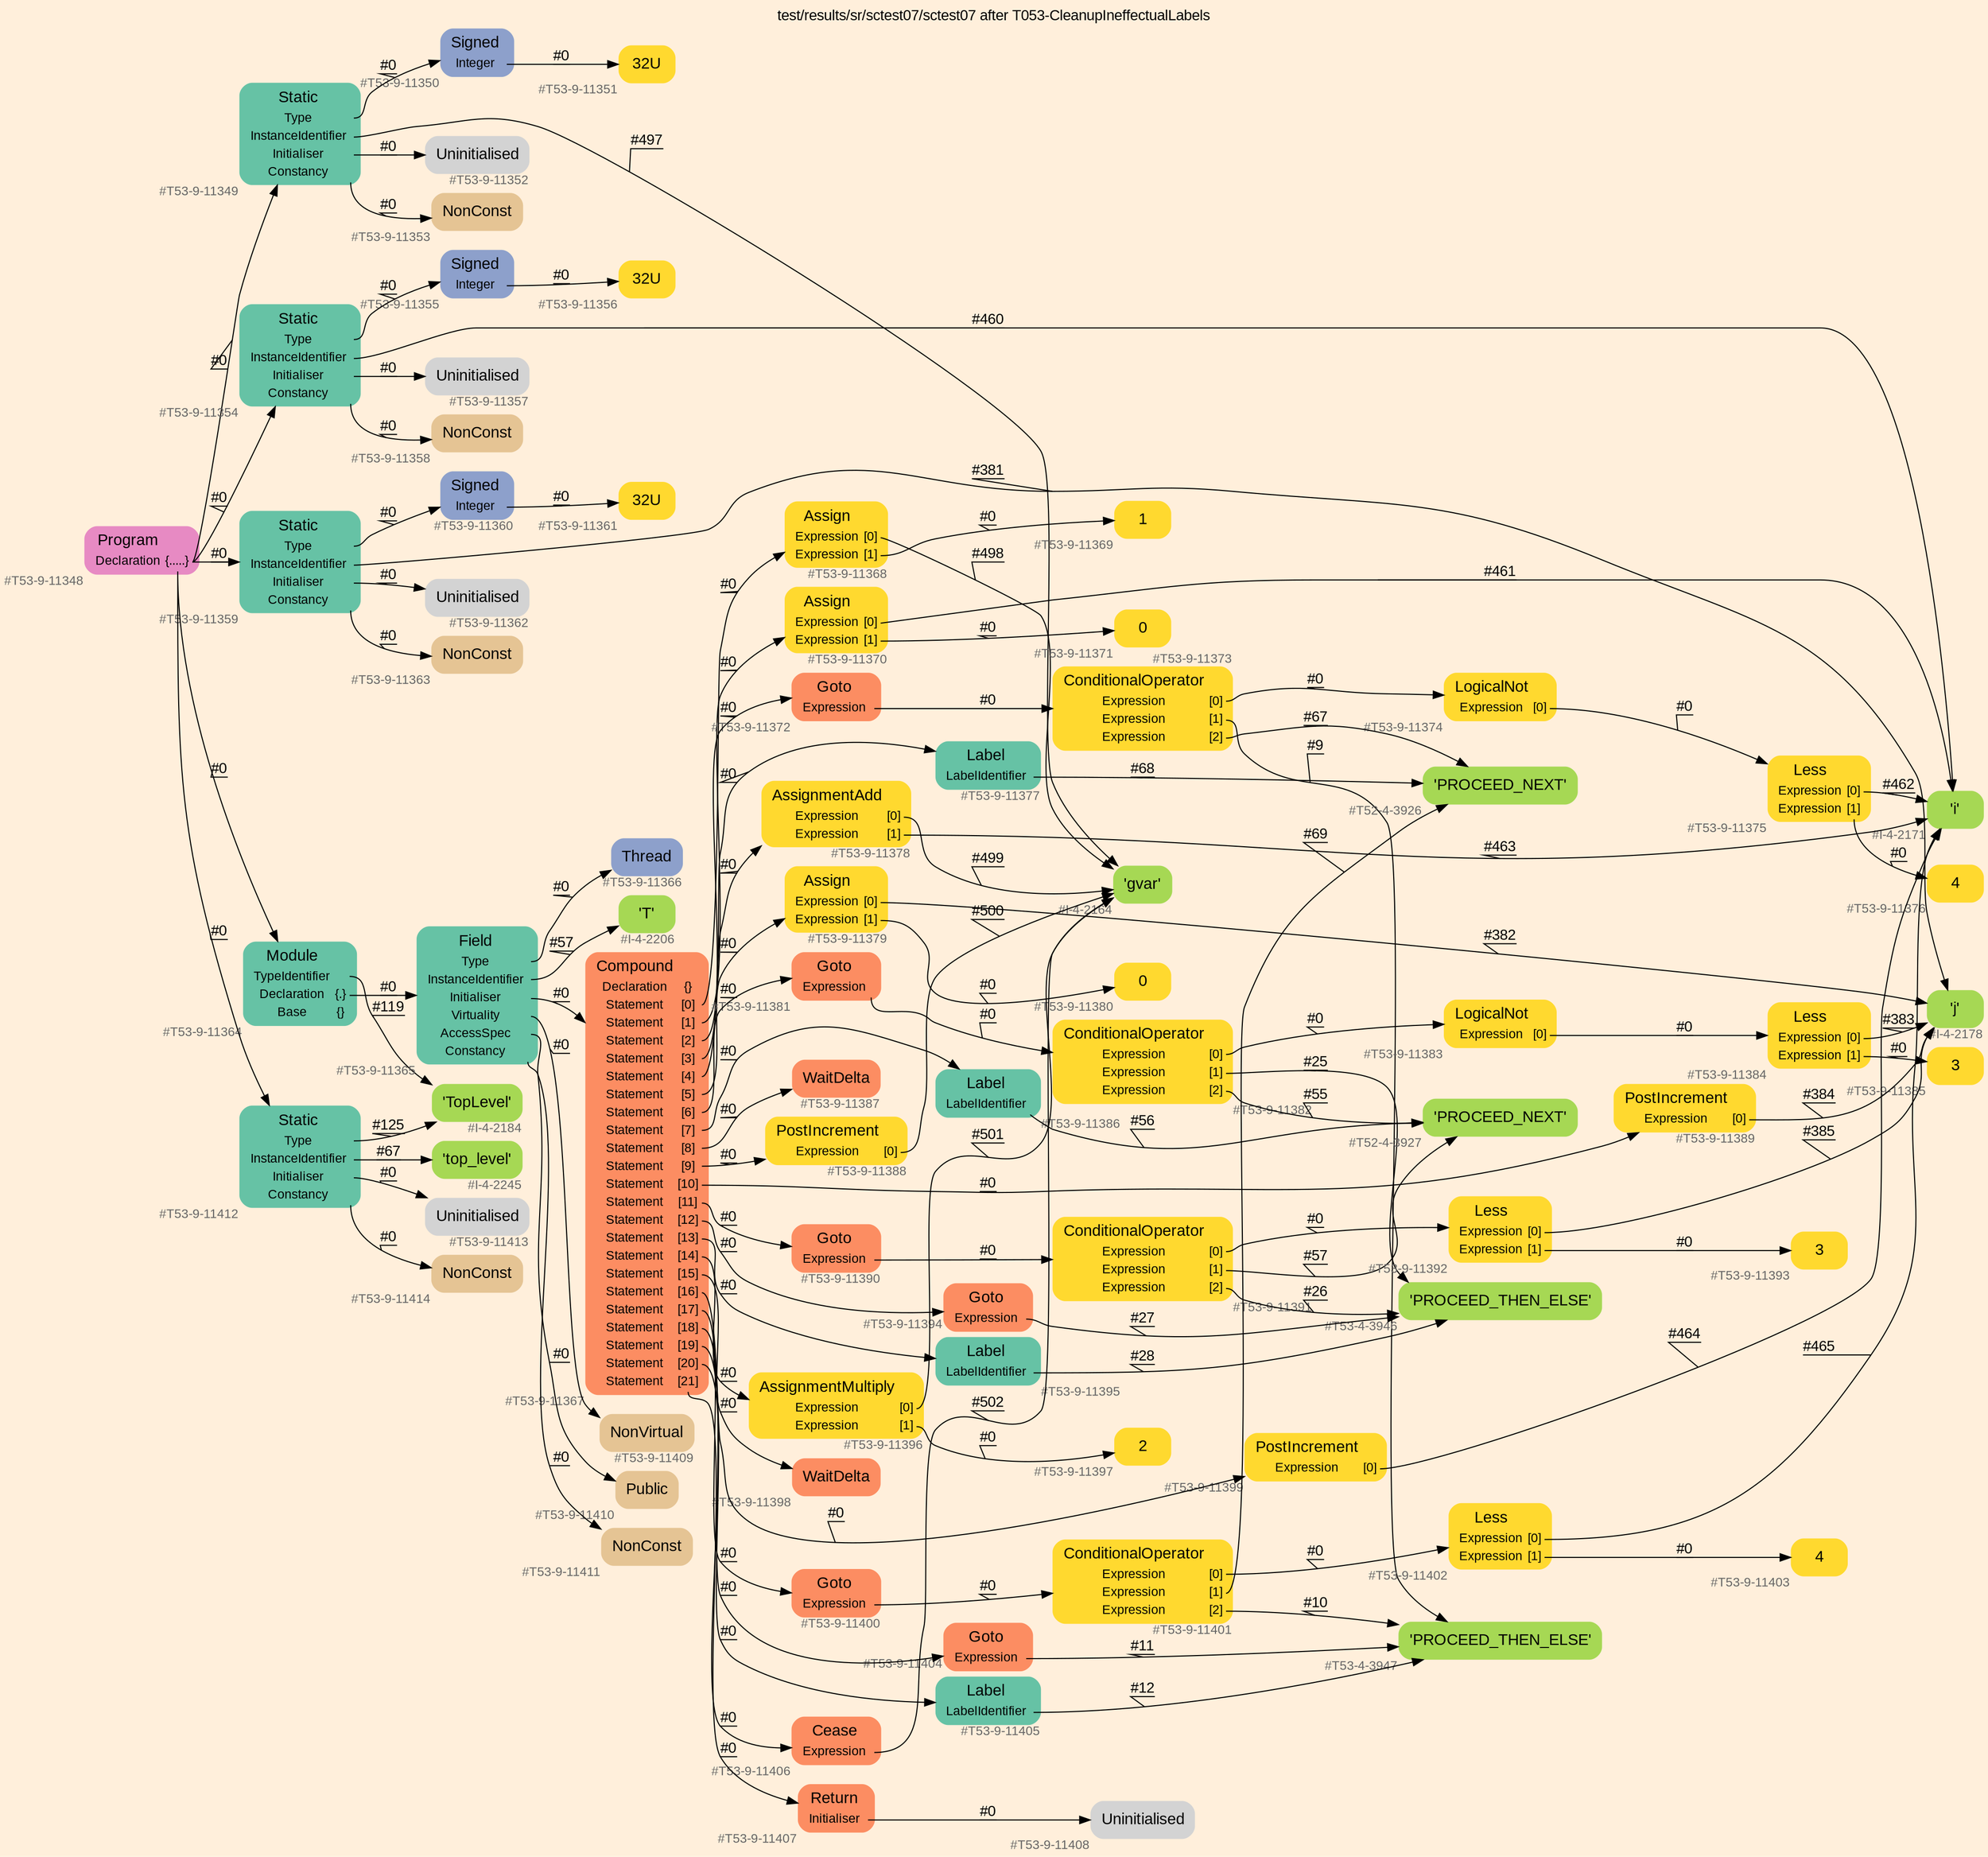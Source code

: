 digraph "test/results/sr/sctest07/sctest07 after T053-CleanupIneffectualLabels" {
label = "test/results/sr/sctest07/sctest07 after T053-CleanupIneffectualLabels"
labelloc = t
graph [
    rankdir = "LR"
    ranksep = 0.3
    bgcolor = antiquewhite1
    color = black
    fontcolor = black
    fontname = "Arial"
];
node [
    fontname = "Arial"
];
edge [
    fontname = "Arial"
];

// -------------------- node figure --------------------
// -------- block #T53-9-11348 ----------
"#T53-9-11348" [
    fillcolor = "/set28/4"
    xlabel = "#T53-9-11348"
    fontsize = "12"
    fontcolor = grey40
    shape = "plaintext"
    label = <<TABLE BORDER="0" CELLBORDER="0" CELLSPACING="0">
     <TR><TD><FONT COLOR="black" POINT-SIZE="15">Program</FONT></TD></TR>
     <TR><TD><FONT COLOR="black" POINT-SIZE="12">Declaration</FONT></TD><TD PORT="port0"><FONT COLOR="black" POINT-SIZE="12">{.....}</FONT></TD></TR>
    </TABLE>>
    style = "rounded,filled"
];

// -------- block #T53-9-11349 ----------
"#T53-9-11349" [
    fillcolor = "/set28/1"
    xlabel = "#T53-9-11349"
    fontsize = "12"
    fontcolor = grey40
    shape = "plaintext"
    label = <<TABLE BORDER="0" CELLBORDER="0" CELLSPACING="0">
     <TR><TD><FONT COLOR="black" POINT-SIZE="15">Static</FONT></TD></TR>
     <TR><TD><FONT COLOR="black" POINT-SIZE="12">Type</FONT></TD><TD PORT="port0"></TD></TR>
     <TR><TD><FONT COLOR="black" POINT-SIZE="12">InstanceIdentifier</FONT></TD><TD PORT="port1"></TD></TR>
     <TR><TD><FONT COLOR="black" POINT-SIZE="12">Initialiser</FONT></TD><TD PORT="port2"></TD></TR>
     <TR><TD><FONT COLOR="black" POINT-SIZE="12">Constancy</FONT></TD><TD PORT="port3"></TD></TR>
    </TABLE>>
    style = "rounded,filled"
];

// -------- block #T53-9-11350 ----------
"#T53-9-11350" [
    fillcolor = "/set28/3"
    xlabel = "#T53-9-11350"
    fontsize = "12"
    fontcolor = grey40
    shape = "plaintext"
    label = <<TABLE BORDER="0" CELLBORDER="0" CELLSPACING="0">
     <TR><TD><FONT COLOR="black" POINT-SIZE="15">Signed</FONT></TD></TR>
     <TR><TD><FONT COLOR="black" POINT-SIZE="12">Integer</FONT></TD><TD PORT="port0"></TD></TR>
    </TABLE>>
    style = "rounded,filled"
];

// -------- block #T53-9-11351 ----------
"#T53-9-11351" [
    fillcolor = "/set28/6"
    xlabel = "#T53-9-11351"
    fontsize = "12"
    fontcolor = grey40
    shape = "plaintext"
    label = <<TABLE BORDER="0" CELLBORDER="0" CELLSPACING="0">
     <TR><TD><FONT COLOR="black" POINT-SIZE="15">32U</FONT></TD></TR>
    </TABLE>>
    style = "rounded,filled"
];

// -------- block #I-4-2164 ----------
"#I-4-2164" [
    fillcolor = "/set28/5"
    xlabel = "#I-4-2164"
    fontsize = "12"
    fontcolor = grey40
    shape = "plaintext"
    label = <<TABLE BORDER="0" CELLBORDER="0" CELLSPACING="0">
     <TR><TD><FONT COLOR="black" POINT-SIZE="15">'gvar'</FONT></TD></TR>
    </TABLE>>
    style = "rounded,filled"
];

// -------- block #T53-9-11352 ----------
"#T53-9-11352" [
    xlabel = "#T53-9-11352"
    fontsize = "12"
    fontcolor = grey40
    shape = "plaintext"
    label = <<TABLE BORDER="0" CELLBORDER="0" CELLSPACING="0">
     <TR><TD><FONT COLOR="black" POINT-SIZE="15">Uninitialised</FONT></TD></TR>
    </TABLE>>
    style = "rounded,filled"
];

// -------- block #T53-9-11353 ----------
"#T53-9-11353" [
    fillcolor = "/set28/7"
    xlabel = "#T53-9-11353"
    fontsize = "12"
    fontcolor = grey40
    shape = "plaintext"
    label = <<TABLE BORDER="0" CELLBORDER="0" CELLSPACING="0">
     <TR><TD><FONT COLOR="black" POINT-SIZE="15">NonConst</FONT></TD></TR>
    </TABLE>>
    style = "rounded,filled"
];

// -------- block #T53-9-11354 ----------
"#T53-9-11354" [
    fillcolor = "/set28/1"
    xlabel = "#T53-9-11354"
    fontsize = "12"
    fontcolor = grey40
    shape = "plaintext"
    label = <<TABLE BORDER="0" CELLBORDER="0" CELLSPACING="0">
     <TR><TD><FONT COLOR="black" POINT-SIZE="15">Static</FONT></TD></TR>
     <TR><TD><FONT COLOR="black" POINT-SIZE="12">Type</FONT></TD><TD PORT="port0"></TD></TR>
     <TR><TD><FONT COLOR="black" POINT-SIZE="12">InstanceIdentifier</FONT></TD><TD PORT="port1"></TD></TR>
     <TR><TD><FONT COLOR="black" POINT-SIZE="12">Initialiser</FONT></TD><TD PORT="port2"></TD></TR>
     <TR><TD><FONT COLOR="black" POINT-SIZE="12">Constancy</FONT></TD><TD PORT="port3"></TD></TR>
    </TABLE>>
    style = "rounded,filled"
];

// -------- block #T53-9-11355 ----------
"#T53-9-11355" [
    fillcolor = "/set28/3"
    xlabel = "#T53-9-11355"
    fontsize = "12"
    fontcolor = grey40
    shape = "plaintext"
    label = <<TABLE BORDER="0" CELLBORDER="0" CELLSPACING="0">
     <TR><TD><FONT COLOR="black" POINT-SIZE="15">Signed</FONT></TD></TR>
     <TR><TD><FONT COLOR="black" POINT-SIZE="12">Integer</FONT></TD><TD PORT="port0"></TD></TR>
    </TABLE>>
    style = "rounded,filled"
];

// -------- block #T53-9-11356 ----------
"#T53-9-11356" [
    fillcolor = "/set28/6"
    xlabel = "#T53-9-11356"
    fontsize = "12"
    fontcolor = grey40
    shape = "plaintext"
    label = <<TABLE BORDER="0" CELLBORDER="0" CELLSPACING="0">
     <TR><TD><FONT COLOR="black" POINT-SIZE="15">32U</FONT></TD></TR>
    </TABLE>>
    style = "rounded,filled"
];

// -------- block #I-4-2171 ----------
"#I-4-2171" [
    fillcolor = "/set28/5"
    xlabel = "#I-4-2171"
    fontsize = "12"
    fontcolor = grey40
    shape = "plaintext"
    label = <<TABLE BORDER="0" CELLBORDER="0" CELLSPACING="0">
     <TR><TD><FONT COLOR="black" POINT-SIZE="15">'i'</FONT></TD></TR>
    </TABLE>>
    style = "rounded,filled"
];

// -------- block #T53-9-11357 ----------
"#T53-9-11357" [
    xlabel = "#T53-9-11357"
    fontsize = "12"
    fontcolor = grey40
    shape = "plaintext"
    label = <<TABLE BORDER="0" CELLBORDER="0" CELLSPACING="0">
     <TR><TD><FONT COLOR="black" POINT-SIZE="15">Uninitialised</FONT></TD></TR>
    </TABLE>>
    style = "rounded,filled"
];

// -------- block #T53-9-11358 ----------
"#T53-9-11358" [
    fillcolor = "/set28/7"
    xlabel = "#T53-9-11358"
    fontsize = "12"
    fontcolor = grey40
    shape = "plaintext"
    label = <<TABLE BORDER="0" CELLBORDER="0" CELLSPACING="0">
     <TR><TD><FONT COLOR="black" POINT-SIZE="15">NonConst</FONT></TD></TR>
    </TABLE>>
    style = "rounded,filled"
];

// -------- block #T53-9-11359 ----------
"#T53-9-11359" [
    fillcolor = "/set28/1"
    xlabel = "#T53-9-11359"
    fontsize = "12"
    fontcolor = grey40
    shape = "plaintext"
    label = <<TABLE BORDER="0" CELLBORDER="0" CELLSPACING="0">
     <TR><TD><FONT COLOR="black" POINT-SIZE="15">Static</FONT></TD></TR>
     <TR><TD><FONT COLOR="black" POINT-SIZE="12">Type</FONT></TD><TD PORT="port0"></TD></TR>
     <TR><TD><FONT COLOR="black" POINT-SIZE="12">InstanceIdentifier</FONT></TD><TD PORT="port1"></TD></TR>
     <TR><TD><FONT COLOR="black" POINT-SIZE="12">Initialiser</FONT></TD><TD PORT="port2"></TD></TR>
     <TR><TD><FONT COLOR="black" POINT-SIZE="12">Constancy</FONT></TD><TD PORT="port3"></TD></TR>
    </TABLE>>
    style = "rounded,filled"
];

// -------- block #T53-9-11360 ----------
"#T53-9-11360" [
    fillcolor = "/set28/3"
    xlabel = "#T53-9-11360"
    fontsize = "12"
    fontcolor = grey40
    shape = "plaintext"
    label = <<TABLE BORDER="0" CELLBORDER="0" CELLSPACING="0">
     <TR><TD><FONT COLOR="black" POINT-SIZE="15">Signed</FONT></TD></TR>
     <TR><TD><FONT COLOR="black" POINT-SIZE="12">Integer</FONT></TD><TD PORT="port0"></TD></TR>
    </TABLE>>
    style = "rounded,filled"
];

// -------- block #T53-9-11361 ----------
"#T53-9-11361" [
    fillcolor = "/set28/6"
    xlabel = "#T53-9-11361"
    fontsize = "12"
    fontcolor = grey40
    shape = "plaintext"
    label = <<TABLE BORDER="0" CELLBORDER="0" CELLSPACING="0">
     <TR><TD><FONT COLOR="black" POINT-SIZE="15">32U</FONT></TD></TR>
    </TABLE>>
    style = "rounded,filled"
];

// -------- block #I-4-2178 ----------
"#I-4-2178" [
    fillcolor = "/set28/5"
    xlabel = "#I-4-2178"
    fontsize = "12"
    fontcolor = grey40
    shape = "plaintext"
    label = <<TABLE BORDER="0" CELLBORDER="0" CELLSPACING="0">
     <TR><TD><FONT COLOR="black" POINT-SIZE="15">'j'</FONT></TD></TR>
    </TABLE>>
    style = "rounded,filled"
];

// -------- block #T53-9-11362 ----------
"#T53-9-11362" [
    xlabel = "#T53-9-11362"
    fontsize = "12"
    fontcolor = grey40
    shape = "plaintext"
    label = <<TABLE BORDER="0" CELLBORDER="0" CELLSPACING="0">
     <TR><TD><FONT COLOR="black" POINT-SIZE="15">Uninitialised</FONT></TD></TR>
    </TABLE>>
    style = "rounded,filled"
];

// -------- block #T53-9-11363 ----------
"#T53-9-11363" [
    fillcolor = "/set28/7"
    xlabel = "#T53-9-11363"
    fontsize = "12"
    fontcolor = grey40
    shape = "plaintext"
    label = <<TABLE BORDER="0" CELLBORDER="0" CELLSPACING="0">
     <TR><TD><FONT COLOR="black" POINT-SIZE="15">NonConst</FONT></TD></TR>
    </TABLE>>
    style = "rounded,filled"
];

// -------- block #T53-9-11364 ----------
"#T53-9-11364" [
    fillcolor = "/set28/1"
    xlabel = "#T53-9-11364"
    fontsize = "12"
    fontcolor = grey40
    shape = "plaintext"
    label = <<TABLE BORDER="0" CELLBORDER="0" CELLSPACING="0">
     <TR><TD><FONT COLOR="black" POINT-SIZE="15">Module</FONT></TD></TR>
     <TR><TD><FONT COLOR="black" POINT-SIZE="12">TypeIdentifier</FONT></TD><TD PORT="port0"></TD></TR>
     <TR><TD><FONT COLOR="black" POINT-SIZE="12">Declaration</FONT></TD><TD PORT="port1"><FONT COLOR="black" POINT-SIZE="12">{.}</FONT></TD></TR>
     <TR><TD><FONT COLOR="black" POINT-SIZE="12">Base</FONT></TD><TD PORT="port2"><FONT COLOR="black" POINT-SIZE="12">{}</FONT></TD></TR>
    </TABLE>>
    style = "rounded,filled"
];

// -------- block #I-4-2184 ----------
"#I-4-2184" [
    fillcolor = "/set28/5"
    xlabel = "#I-4-2184"
    fontsize = "12"
    fontcolor = grey40
    shape = "plaintext"
    label = <<TABLE BORDER="0" CELLBORDER="0" CELLSPACING="0">
     <TR><TD><FONT COLOR="black" POINT-SIZE="15">'TopLevel'</FONT></TD></TR>
    </TABLE>>
    style = "rounded,filled"
];

// -------- block #T53-9-11365 ----------
"#T53-9-11365" [
    fillcolor = "/set28/1"
    xlabel = "#T53-9-11365"
    fontsize = "12"
    fontcolor = grey40
    shape = "plaintext"
    label = <<TABLE BORDER="0" CELLBORDER="0" CELLSPACING="0">
     <TR><TD><FONT COLOR="black" POINT-SIZE="15">Field</FONT></TD></TR>
     <TR><TD><FONT COLOR="black" POINT-SIZE="12">Type</FONT></TD><TD PORT="port0"></TD></TR>
     <TR><TD><FONT COLOR="black" POINT-SIZE="12">InstanceIdentifier</FONT></TD><TD PORT="port1"></TD></TR>
     <TR><TD><FONT COLOR="black" POINT-SIZE="12">Initialiser</FONT></TD><TD PORT="port2"></TD></TR>
     <TR><TD><FONT COLOR="black" POINT-SIZE="12">Virtuality</FONT></TD><TD PORT="port3"></TD></TR>
     <TR><TD><FONT COLOR="black" POINT-SIZE="12">AccessSpec</FONT></TD><TD PORT="port4"></TD></TR>
     <TR><TD><FONT COLOR="black" POINT-SIZE="12">Constancy</FONT></TD><TD PORT="port5"></TD></TR>
    </TABLE>>
    style = "rounded,filled"
];

// -------- block #T53-9-11366 ----------
"#T53-9-11366" [
    fillcolor = "/set28/3"
    xlabel = "#T53-9-11366"
    fontsize = "12"
    fontcolor = grey40
    shape = "plaintext"
    label = <<TABLE BORDER="0" CELLBORDER="0" CELLSPACING="0">
     <TR><TD><FONT COLOR="black" POINT-SIZE="15">Thread</FONT></TD></TR>
    </TABLE>>
    style = "rounded,filled"
];

// -------- block #I-4-2206 ----------
"#I-4-2206" [
    fillcolor = "/set28/5"
    xlabel = "#I-4-2206"
    fontsize = "12"
    fontcolor = grey40
    shape = "plaintext"
    label = <<TABLE BORDER="0" CELLBORDER="0" CELLSPACING="0">
     <TR><TD><FONT COLOR="black" POINT-SIZE="15">'T'</FONT></TD></TR>
    </TABLE>>
    style = "rounded,filled"
];

// -------- block #T53-9-11367 ----------
"#T53-9-11367" [
    fillcolor = "/set28/2"
    xlabel = "#T53-9-11367"
    fontsize = "12"
    fontcolor = grey40
    shape = "plaintext"
    label = <<TABLE BORDER="0" CELLBORDER="0" CELLSPACING="0">
     <TR><TD><FONT COLOR="black" POINT-SIZE="15">Compound</FONT></TD></TR>
     <TR><TD><FONT COLOR="black" POINT-SIZE="12">Declaration</FONT></TD><TD PORT="port0"><FONT COLOR="black" POINT-SIZE="12">{}</FONT></TD></TR>
     <TR><TD><FONT COLOR="black" POINT-SIZE="12">Statement</FONT></TD><TD PORT="port1"><FONT COLOR="black" POINT-SIZE="12">[0]</FONT></TD></TR>
     <TR><TD><FONT COLOR="black" POINT-SIZE="12">Statement</FONT></TD><TD PORT="port2"><FONT COLOR="black" POINT-SIZE="12">[1]</FONT></TD></TR>
     <TR><TD><FONT COLOR="black" POINT-SIZE="12">Statement</FONT></TD><TD PORT="port3"><FONT COLOR="black" POINT-SIZE="12">[2]</FONT></TD></TR>
     <TR><TD><FONT COLOR="black" POINT-SIZE="12">Statement</FONT></TD><TD PORT="port4"><FONT COLOR="black" POINT-SIZE="12">[3]</FONT></TD></TR>
     <TR><TD><FONT COLOR="black" POINT-SIZE="12">Statement</FONT></TD><TD PORT="port5"><FONT COLOR="black" POINT-SIZE="12">[4]</FONT></TD></TR>
     <TR><TD><FONT COLOR="black" POINT-SIZE="12">Statement</FONT></TD><TD PORT="port6"><FONT COLOR="black" POINT-SIZE="12">[5]</FONT></TD></TR>
     <TR><TD><FONT COLOR="black" POINT-SIZE="12">Statement</FONT></TD><TD PORT="port7"><FONT COLOR="black" POINT-SIZE="12">[6]</FONT></TD></TR>
     <TR><TD><FONT COLOR="black" POINT-SIZE="12">Statement</FONT></TD><TD PORT="port8"><FONT COLOR="black" POINT-SIZE="12">[7]</FONT></TD></TR>
     <TR><TD><FONT COLOR="black" POINT-SIZE="12">Statement</FONT></TD><TD PORT="port9"><FONT COLOR="black" POINT-SIZE="12">[8]</FONT></TD></TR>
     <TR><TD><FONT COLOR="black" POINT-SIZE="12">Statement</FONT></TD><TD PORT="port10"><FONT COLOR="black" POINT-SIZE="12">[9]</FONT></TD></TR>
     <TR><TD><FONT COLOR="black" POINT-SIZE="12">Statement</FONT></TD><TD PORT="port11"><FONT COLOR="black" POINT-SIZE="12">[10]</FONT></TD></TR>
     <TR><TD><FONT COLOR="black" POINT-SIZE="12">Statement</FONT></TD><TD PORT="port12"><FONT COLOR="black" POINT-SIZE="12">[11]</FONT></TD></TR>
     <TR><TD><FONT COLOR="black" POINT-SIZE="12">Statement</FONT></TD><TD PORT="port13"><FONT COLOR="black" POINT-SIZE="12">[12]</FONT></TD></TR>
     <TR><TD><FONT COLOR="black" POINT-SIZE="12">Statement</FONT></TD><TD PORT="port14"><FONT COLOR="black" POINT-SIZE="12">[13]</FONT></TD></TR>
     <TR><TD><FONT COLOR="black" POINT-SIZE="12">Statement</FONT></TD><TD PORT="port15"><FONT COLOR="black" POINT-SIZE="12">[14]</FONT></TD></TR>
     <TR><TD><FONT COLOR="black" POINT-SIZE="12">Statement</FONT></TD><TD PORT="port16"><FONT COLOR="black" POINT-SIZE="12">[15]</FONT></TD></TR>
     <TR><TD><FONT COLOR="black" POINT-SIZE="12">Statement</FONT></TD><TD PORT="port17"><FONT COLOR="black" POINT-SIZE="12">[16]</FONT></TD></TR>
     <TR><TD><FONT COLOR="black" POINT-SIZE="12">Statement</FONT></TD><TD PORT="port18"><FONT COLOR="black" POINT-SIZE="12">[17]</FONT></TD></TR>
     <TR><TD><FONT COLOR="black" POINT-SIZE="12">Statement</FONT></TD><TD PORT="port19"><FONT COLOR="black" POINT-SIZE="12">[18]</FONT></TD></TR>
     <TR><TD><FONT COLOR="black" POINT-SIZE="12">Statement</FONT></TD><TD PORT="port20"><FONT COLOR="black" POINT-SIZE="12">[19]</FONT></TD></TR>
     <TR><TD><FONT COLOR="black" POINT-SIZE="12">Statement</FONT></TD><TD PORT="port21"><FONT COLOR="black" POINT-SIZE="12">[20]</FONT></TD></TR>
     <TR><TD><FONT COLOR="black" POINT-SIZE="12">Statement</FONT></TD><TD PORT="port22"><FONT COLOR="black" POINT-SIZE="12">[21]</FONT></TD></TR>
    </TABLE>>
    style = "rounded,filled"
];

// -------- block #T53-9-11368 ----------
"#T53-9-11368" [
    fillcolor = "/set28/6"
    xlabel = "#T53-9-11368"
    fontsize = "12"
    fontcolor = grey40
    shape = "plaintext"
    label = <<TABLE BORDER="0" CELLBORDER="0" CELLSPACING="0">
     <TR><TD><FONT COLOR="black" POINT-SIZE="15">Assign</FONT></TD></TR>
     <TR><TD><FONT COLOR="black" POINT-SIZE="12">Expression</FONT></TD><TD PORT="port0"><FONT COLOR="black" POINT-SIZE="12">[0]</FONT></TD></TR>
     <TR><TD><FONT COLOR="black" POINT-SIZE="12">Expression</FONT></TD><TD PORT="port1"><FONT COLOR="black" POINT-SIZE="12">[1]</FONT></TD></TR>
    </TABLE>>
    style = "rounded,filled"
];

// -------- block #T53-9-11369 ----------
"#T53-9-11369" [
    fillcolor = "/set28/6"
    xlabel = "#T53-9-11369"
    fontsize = "12"
    fontcolor = grey40
    shape = "plaintext"
    label = <<TABLE BORDER="0" CELLBORDER="0" CELLSPACING="0">
     <TR><TD><FONT COLOR="black" POINT-SIZE="15">1</FONT></TD></TR>
    </TABLE>>
    style = "rounded,filled"
];

// -------- block #T53-9-11370 ----------
"#T53-9-11370" [
    fillcolor = "/set28/6"
    xlabel = "#T53-9-11370"
    fontsize = "12"
    fontcolor = grey40
    shape = "plaintext"
    label = <<TABLE BORDER="0" CELLBORDER="0" CELLSPACING="0">
     <TR><TD><FONT COLOR="black" POINT-SIZE="15">Assign</FONT></TD></TR>
     <TR><TD><FONT COLOR="black" POINT-SIZE="12">Expression</FONT></TD><TD PORT="port0"><FONT COLOR="black" POINT-SIZE="12">[0]</FONT></TD></TR>
     <TR><TD><FONT COLOR="black" POINT-SIZE="12">Expression</FONT></TD><TD PORT="port1"><FONT COLOR="black" POINT-SIZE="12">[1]</FONT></TD></TR>
    </TABLE>>
    style = "rounded,filled"
];

// -------- block #T53-9-11371 ----------
"#T53-9-11371" [
    fillcolor = "/set28/6"
    xlabel = "#T53-9-11371"
    fontsize = "12"
    fontcolor = grey40
    shape = "plaintext"
    label = <<TABLE BORDER="0" CELLBORDER="0" CELLSPACING="0">
     <TR><TD><FONT COLOR="black" POINT-SIZE="15">0</FONT></TD></TR>
    </TABLE>>
    style = "rounded,filled"
];

// -------- block #T53-9-11372 ----------
"#T53-9-11372" [
    fillcolor = "/set28/2"
    xlabel = "#T53-9-11372"
    fontsize = "12"
    fontcolor = grey40
    shape = "plaintext"
    label = <<TABLE BORDER="0" CELLBORDER="0" CELLSPACING="0">
     <TR><TD><FONT COLOR="black" POINT-SIZE="15">Goto</FONT></TD></TR>
     <TR><TD><FONT COLOR="black" POINT-SIZE="12">Expression</FONT></TD><TD PORT="port0"></TD></TR>
    </TABLE>>
    style = "rounded,filled"
];

// -------- block #T53-9-11373 ----------
"#T53-9-11373" [
    fillcolor = "/set28/6"
    xlabel = "#T53-9-11373"
    fontsize = "12"
    fontcolor = grey40
    shape = "plaintext"
    label = <<TABLE BORDER="0" CELLBORDER="0" CELLSPACING="0">
     <TR><TD><FONT COLOR="black" POINT-SIZE="15">ConditionalOperator</FONT></TD></TR>
     <TR><TD><FONT COLOR="black" POINT-SIZE="12">Expression</FONT></TD><TD PORT="port0"><FONT COLOR="black" POINT-SIZE="12">[0]</FONT></TD></TR>
     <TR><TD><FONT COLOR="black" POINT-SIZE="12">Expression</FONT></TD><TD PORT="port1"><FONT COLOR="black" POINT-SIZE="12">[1]</FONT></TD></TR>
     <TR><TD><FONT COLOR="black" POINT-SIZE="12">Expression</FONT></TD><TD PORT="port2"><FONT COLOR="black" POINT-SIZE="12">[2]</FONT></TD></TR>
    </TABLE>>
    style = "rounded,filled"
];

// -------- block #T53-9-11374 ----------
"#T53-9-11374" [
    fillcolor = "/set28/6"
    xlabel = "#T53-9-11374"
    fontsize = "12"
    fontcolor = grey40
    shape = "plaintext"
    label = <<TABLE BORDER="0" CELLBORDER="0" CELLSPACING="0">
     <TR><TD><FONT COLOR="black" POINT-SIZE="15">LogicalNot</FONT></TD></TR>
     <TR><TD><FONT COLOR="black" POINT-SIZE="12">Expression</FONT></TD><TD PORT="port0"><FONT COLOR="black" POINT-SIZE="12">[0]</FONT></TD></TR>
    </TABLE>>
    style = "rounded,filled"
];

// -------- block #T53-9-11375 ----------
"#T53-9-11375" [
    fillcolor = "/set28/6"
    xlabel = "#T53-9-11375"
    fontsize = "12"
    fontcolor = grey40
    shape = "plaintext"
    label = <<TABLE BORDER="0" CELLBORDER="0" CELLSPACING="0">
     <TR><TD><FONT COLOR="black" POINT-SIZE="15">Less</FONT></TD></TR>
     <TR><TD><FONT COLOR="black" POINT-SIZE="12">Expression</FONT></TD><TD PORT="port0"><FONT COLOR="black" POINT-SIZE="12">[0]</FONT></TD></TR>
     <TR><TD><FONT COLOR="black" POINT-SIZE="12">Expression</FONT></TD><TD PORT="port1"><FONT COLOR="black" POINT-SIZE="12">[1]</FONT></TD></TR>
    </TABLE>>
    style = "rounded,filled"
];

// -------- block #T53-9-11376 ----------
"#T53-9-11376" [
    fillcolor = "/set28/6"
    xlabel = "#T53-9-11376"
    fontsize = "12"
    fontcolor = grey40
    shape = "plaintext"
    label = <<TABLE BORDER="0" CELLBORDER="0" CELLSPACING="0">
     <TR><TD><FONT COLOR="black" POINT-SIZE="15">4</FONT></TD></TR>
    </TABLE>>
    style = "rounded,filled"
];

// -------- block #T53-4-3947 ----------
"#T53-4-3947" [
    fillcolor = "/set28/5"
    xlabel = "#T53-4-3947"
    fontsize = "12"
    fontcolor = grey40
    shape = "plaintext"
    label = <<TABLE BORDER="0" CELLBORDER="0" CELLSPACING="0">
     <TR><TD><FONT COLOR="black" POINT-SIZE="15">'PROCEED_THEN_ELSE'</FONT></TD></TR>
    </TABLE>>
    style = "rounded,filled"
];

// -------- block #T52-4-3926 ----------
"#T52-4-3926" [
    fillcolor = "/set28/5"
    xlabel = "#T52-4-3926"
    fontsize = "12"
    fontcolor = grey40
    shape = "plaintext"
    label = <<TABLE BORDER="0" CELLBORDER="0" CELLSPACING="0">
     <TR><TD><FONT COLOR="black" POINT-SIZE="15">'PROCEED_NEXT'</FONT></TD></TR>
    </TABLE>>
    style = "rounded,filled"
];

// -------- block #T53-9-11377 ----------
"#T53-9-11377" [
    fillcolor = "/set28/1"
    xlabel = "#T53-9-11377"
    fontsize = "12"
    fontcolor = grey40
    shape = "plaintext"
    label = <<TABLE BORDER="0" CELLBORDER="0" CELLSPACING="0">
     <TR><TD><FONT COLOR="black" POINT-SIZE="15">Label</FONT></TD></TR>
     <TR><TD><FONT COLOR="black" POINT-SIZE="12">LabelIdentifier</FONT></TD><TD PORT="port0"></TD></TR>
    </TABLE>>
    style = "rounded,filled"
];

// -------- block #T53-9-11378 ----------
"#T53-9-11378" [
    fillcolor = "/set28/6"
    xlabel = "#T53-9-11378"
    fontsize = "12"
    fontcolor = grey40
    shape = "plaintext"
    label = <<TABLE BORDER="0" CELLBORDER="0" CELLSPACING="0">
     <TR><TD><FONT COLOR="black" POINT-SIZE="15">AssignmentAdd</FONT></TD></TR>
     <TR><TD><FONT COLOR="black" POINT-SIZE="12">Expression</FONT></TD><TD PORT="port0"><FONT COLOR="black" POINT-SIZE="12">[0]</FONT></TD></TR>
     <TR><TD><FONT COLOR="black" POINT-SIZE="12">Expression</FONT></TD><TD PORT="port1"><FONT COLOR="black" POINT-SIZE="12">[1]</FONT></TD></TR>
    </TABLE>>
    style = "rounded,filled"
];

// -------- block #T53-9-11379 ----------
"#T53-9-11379" [
    fillcolor = "/set28/6"
    xlabel = "#T53-9-11379"
    fontsize = "12"
    fontcolor = grey40
    shape = "plaintext"
    label = <<TABLE BORDER="0" CELLBORDER="0" CELLSPACING="0">
     <TR><TD><FONT COLOR="black" POINT-SIZE="15">Assign</FONT></TD></TR>
     <TR><TD><FONT COLOR="black" POINT-SIZE="12">Expression</FONT></TD><TD PORT="port0"><FONT COLOR="black" POINT-SIZE="12">[0]</FONT></TD></TR>
     <TR><TD><FONT COLOR="black" POINT-SIZE="12">Expression</FONT></TD><TD PORT="port1"><FONT COLOR="black" POINT-SIZE="12">[1]</FONT></TD></TR>
    </TABLE>>
    style = "rounded,filled"
];

// -------- block #T53-9-11380 ----------
"#T53-9-11380" [
    fillcolor = "/set28/6"
    xlabel = "#T53-9-11380"
    fontsize = "12"
    fontcolor = grey40
    shape = "plaintext"
    label = <<TABLE BORDER="0" CELLBORDER="0" CELLSPACING="0">
     <TR><TD><FONT COLOR="black" POINT-SIZE="15">0</FONT></TD></TR>
    </TABLE>>
    style = "rounded,filled"
];

// -------- block #T53-9-11381 ----------
"#T53-9-11381" [
    fillcolor = "/set28/2"
    xlabel = "#T53-9-11381"
    fontsize = "12"
    fontcolor = grey40
    shape = "plaintext"
    label = <<TABLE BORDER="0" CELLBORDER="0" CELLSPACING="0">
     <TR><TD><FONT COLOR="black" POINT-SIZE="15">Goto</FONT></TD></TR>
     <TR><TD><FONT COLOR="black" POINT-SIZE="12">Expression</FONT></TD><TD PORT="port0"></TD></TR>
    </TABLE>>
    style = "rounded,filled"
];

// -------- block #T53-9-11382 ----------
"#T53-9-11382" [
    fillcolor = "/set28/6"
    xlabel = "#T53-9-11382"
    fontsize = "12"
    fontcolor = grey40
    shape = "plaintext"
    label = <<TABLE BORDER="0" CELLBORDER="0" CELLSPACING="0">
     <TR><TD><FONT COLOR="black" POINT-SIZE="15">ConditionalOperator</FONT></TD></TR>
     <TR><TD><FONT COLOR="black" POINT-SIZE="12">Expression</FONT></TD><TD PORT="port0"><FONT COLOR="black" POINT-SIZE="12">[0]</FONT></TD></TR>
     <TR><TD><FONT COLOR="black" POINT-SIZE="12">Expression</FONT></TD><TD PORT="port1"><FONT COLOR="black" POINT-SIZE="12">[1]</FONT></TD></TR>
     <TR><TD><FONT COLOR="black" POINT-SIZE="12">Expression</FONT></TD><TD PORT="port2"><FONT COLOR="black" POINT-SIZE="12">[2]</FONT></TD></TR>
    </TABLE>>
    style = "rounded,filled"
];

// -------- block #T53-9-11383 ----------
"#T53-9-11383" [
    fillcolor = "/set28/6"
    xlabel = "#T53-9-11383"
    fontsize = "12"
    fontcolor = grey40
    shape = "plaintext"
    label = <<TABLE BORDER="0" CELLBORDER="0" CELLSPACING="0">
     <TR><TD><FONT COLOR="black" POINT-SIZE="15">LogicalNot</FONT></TD></TR>
     <TR><TD><FONT COLOR="black" POINT-SIZE="12">Expression</FONT></TD><TD PORT="port0"><FONT COLOR="black" POINT-SIZE="12">[0]</FONT></TD></TR>
    </TABLE>>
    style = "rounded,filled"
];

// -------- block #T53-9-11384 ----------
"#T53-9-11384" [
    fillcolor = "/set28/6"
    xlabel = "#T53-9-11384"
    fontsize = "12"
    fontcolor = grey40
    shape = "plaintext"
    label = <<TABLE BORDER="0" CELLBORDER="0" CELLSPACING="0">
     <TR><TD><FONT COLOR="black" POINT-SIZE="15">Less</FONT></TD></TR>
     <TR><TD><FONT COLOR="black" POINT-SIZE="12">Expression</FONT></TD><TD PORT="port0"><FONT COLOR="black" POINT-SIZE="12">[0]</FONT></TD></TR>
     <TR><TD><FONT COLOR="black" POINT-SIZE="12">Expression</FONT></TD><TD PORT="port1"><FONT COLOR="black" POINT-SIZE="12">[1]</FONT></TD></TR>
    </TABLE>>
    style = "rounded,filled"
];

// -------- block #T53-9-11385 ----------
"#T53-9-11385" [
    fillcolor = "/set28/6"
    xlabel = "#T53-9-11385"
    fontsize = "12"
    fontcolor = grey40
    shape = "plaintext"
    label = <<TABLE BORDER="0" CELLBORDER="0" CELLSPACING="0">
     <TR><TD><FONT COLOR="black" POINT-SIZE="15">3</FONT></TD></TR>
    </TABLE>>
    style = "rounded,filled"
];

// -------- block #T53-4-3946 ----------
"#T53-4-3946" [
    fillcolor = "/set28/5"
    xlabel = "#T53-4-3946"
    fontsize = "12"
    fontcolor = grey40
    shape = "plaintext"
    label = <<TABLE BORDER="0" CELLBORDER="0" CELLSPACING="0">
     <TR><TD><FONT COLOR="black" POINT-SIZE="15">'PROCEED_THEN_ELSE'</FONT></TD></TR>
    </TABLE>>
    style = "rounded,filled"
];

// -------- block #T52-4-3927 ----------
"#T52-4-3927" [
    fillcolor = "/set28/5"
    xlabel = "#T52-4-3927"
    fontsize = "12"
    fontcolor = grey40
    shape = "plaintext"
    label = <<TABLE BORDER="0" CELLBORDER="0" CELLSPACING="0">
     <TR><TD><FONT COLOR="black" POINT-SIZE="15">'PROCEED_NEXT'</FONT></TD></TR>
    </TABLE>>
    style = "rounded,filled"
];

// -------- block #T53-9-11386 ----------
"#T53-9-11386" [
    fillcolor = "/set28/1"
    xlabel = "#T53-9-11386"
    fontsize = "12"
    fontcolor = grey40
    shape = "plaintext"
    label = <<TABLE BORDER="0" CELLBORDER="0" CELLSPACING="0">
     <TR><TD><FONT COLOR="black" POINT-SIZE="15">Label</FONT></TD></TR>
     <TR><TD><FONT COLOR="black" POINT-SIZE="12">LabelIdentifier</FONT></TD><TD PORT="port0"></TD></TR>
    </TABLE>>
    style = "rounded,filled"
];

// -------- block #T53-9-11387 ----------
"#T53-9-11387" [
    fillcolor = "/set28/2"
    xlabel = "#T53-9-11387"
    fontsize = "12"
    fontcolor = grey40
    shape = "plaintext"
    label = <<TABLE BORDER="0" CELLBORDER="0" CELLSPACING="0">
     <TR><TD><FONT COLOR="black" POINT-SIZE="15">WaitDelta</FONT></TD></TR>
    </TABLE>>
    style = "rounded,filled"
];

// -------- block #T53-9-11388 ----------
"#T53-9-11388" [
    fillcolor = "/set28/6"
    xlabel = "#T53-9-11388"
    fontsize = "12"
    fontcolor = grey40
    shape = "plaintext"
    label = <<TABLE BORDER="0" CELLBORDER="0" CELLSPACING="0">
     <TR><TD><FONT COLOR="black" POINT-SIZE="15">PostIncrement</FONT></TD></TR>
     <TR><TD><FONT COLOR="black" POINT-SIZE="12">Expression</FONT></TD><TD PORT="port0"><FONT COLOR="black" POINT-SIZE="12">[0]</FONT></TD></TR>
    </TABLE>>
    style = "rounded,filled"
];

// -------- block #T53-9-11389 ----------
"#T53-9-11389" [
    fillcolor = "/set28/6"
    xlabel = "#T53-9-11389"
    fontsize = "12"
    fontcolor = grey40
    shape = "plaintext"
    label = <<TABLE BORDER="0" CELLBORDER="0" CELLSPACING="0">
     <TR><TD><FONT COLOR="black" POINT-SIZE="15">PostIncrement</FONT></TD></TR>
     <TR><TD><FONT COLOR="black" POINT-SIZE="12">Expression</FONT></TD><TD PORT="port0"><FONT COLOR="black" POINT-SIZE="12">[0]</FONT></TD></TR>
    </TABLE>>
    style = "rounded,filled"
];

// -------- block #T53-9-11390 ----------
"#T53-9-11390" [
    fillcolor = "/set28/2"
    xlabel = "#T53-9-11390"
    fontsize = "12"
    fontcolor = grey40
    shape = "plaintext"
    label = <<TABLE BORDER="0" CELLBORDER="0" CELLSPACING="0">
     <TR><TD><FONT COLOR="black" POINT-SIZE="15">Goto</FONT></TD></TR>
     <TR><TD><FONT COLOR="black" POINT-SIZE="12">Expression</FONT></TD><TD PORT="port0"></TD></TR>
    </TABLE>>
    style = "rounded,filled"
];

// -------- block #T53-9-11391 ----------
"#T53-9-11391" [
    fillcolor = "/set28/6"
    xlabel = "#T53-9-11391"
    fontsize = "12"
    fontcolor = grey40
    shape = "plaintext"
    label = <<TABLE BORDER="0" CELLBORDER="0" CELLSPACING="0">
     <TR><TD><FONT COLOR="black" POINT-SIZE="15">ConditionalOperator</FONT></TD></TR>
     <TR><TD><FONT COLOR="black" POINT-SIZE="12">Expression</FONT></TD><TD PORT="port0"><FONT COLOR="black" POINT-SIZE="12">[0]</FONT></TD></TR>
     <TR><TD><FONT COLOR="black" POINT-SIZE="12">Expression</FONT></TD><TD PORT="port1"><FONT COLOR="black" POINT-SIZE="12">[1]</FONT></TD></TR>
     <TR><TD><FONT COLOR="black" POINT-SIZE="12">Expression</FONT></TD><TD PORT="port2"><FONT COLOR="black" POINT-SIZE="12">[2]</FONT></TD></TR>
    </TABLE>>
    style = "rounded,filled"
];

// -------- block #T53-9-11392 ----------
"#T53-9-11392" [
    fillcolor = "/set28/6"
    xlabel = "#T53-9-11392"
    fontsize = "12"
    fontcolor = grey40
    shape = "plaintext"
    label = <<TABLE BORDER="0" CELLBORDER="0" CELLSPACING="0">
     <TR><TD><FONT COLOR="black" POINT-SIZE="15">Less</FONT></TD></TR>
     <TR><TD><FONT COLOR="black" POINT-SIZE="12">Expression</FONT></TD><TD PORT="port0"><FONT COLOR="black" POINT-SIZE="12">[0]</FONT></TD></TR>
     <TR><TD><FONT COLOR="black" POINT-SIZE="12">Expression</FONT></TD><TD PORT="port1"><FONT COLOR="black" POINT-SIZE="12">[1]</FONT></TD></TR>
    </TABLE>>
    style = "rounded,filled"
];

// -------- block #T53-9-11393 ----------
"#T53-9-11393" [
    fillcolor = "/set28/6"
    xlabel = "#T53-9-11393"
    fontsize = "12"
    fontcolor = grey40
    shape = "plaintext"
    label = <<TABLE BORDER="0" CELLBORDER="0" CELLSPACING="0">
     <TR><TD><FONT COLOR="black" POINT-SIZE="15">3</FONT></TD></TR>
    </TABLE>>
    style = "rounded,filled"
];

// -------- block #T53-9-11394 ----------
"#T53-9-11394" [
    fillcolor = "/set28/2"
    xlabel = "#T53-9-11394"
    fontsize = "12"
    fontcolor = grey40
    shape = "plaintext"
    label = <<TABLE BORDER="0" CELLBORDER="0" CELLSPACING="0">
     <TR><TD><FONT COLOR="black" POINT-SIZE="15">Goto</FONT></TD></TR>
     <TR><TD><FONT COLOR="black" POINT-SIZE="12">Expression</FONT></TD><TD PORT="port0"></TD></TR>
    </TABLE>>
    style = "rounded,filled"
];

// -------- block #T53-9-11395 ----------
"#T53-9-11395" [
    fillcolor = "/set28/1"
    xlabel = "#T53-9-11395"
    fontsize = "12"
    fontcolor = grey40
    shape = "plaintext"
    label = <<TABLE BORDER="0" CELLBORDER="0" CELLSPACING="0">
     <TR><TD><FONT COLOR="black" POINT-SIZE="15">Label</FONT></TD></TR>
     <TR><TD><FONT COLOR="black" POINT-SIZE="12">LabelIdentifier</FONT></TD><TD PORT="port0"></TD></TR>
    </TABLE>>
    style = "rounded,filled"
];

// -------- block #T53-9-11396 ----------
"#T53-9-11396" [
    fillcolor = "/set28/6"
    xlabel = "#T53-9-11396"
    fontsize = "12"
    fontcolor = grey40
    shape = "plaintext"
    label = <<TABLE BORDER="0" CELLBORDER="0" CELLSPACING="0">
     <TR><TD><FONT COLOR="black" POINT-SIZE="15">AssignmentMultiply</FONT></TD></TR>
     <TR><TD><FONT COLOR="black" POINT-SIZE="12">Expression</FONT></TD><TD PORT="port0"><FONT COLOR="black" POINT-SIZE="12">[0]</FONT></TD></TR>
     <TR><TD><FONT COLOR="black" POINT-SIZE="12">Expression</FONT></TD><TD PORT="port1"><FONT COLOR="black" POINT-SIZE="12">[1]</FONT></TD></TR>
    </TABLE>>
    style = "rounded,filled"
];

// -------- block #T53-9-11397 ----------
"#T53-9-11397" [
    fillcolor = "/set28/6"
    xlabel = "#T53-9-11397"
    fontsize = "12"
    fontcolor = grey40
    shape = "plaintext"
    label = <<TABLE BORDER="0" CELLBORDER="0" CELLSPACING="0">
     <TR><TD><FONT COLOR="black" POINT-SIZE="15">2</FONT></TD></TR>
    </TABLE>>
    style = "rounded,filled"
];

// -------- block #T53-9-11398 ----------
"#T53-9-11398" [
    fillcolor = "/set28/2"
    xlabel = "#T53-9-11398"
    fontsize = "12"
    fontcolor = grey40
    shape = "plaintext"
    label = <<TABLE BORDER="0" CELLBORDER="0" CELLSPACING="0">
     <TR><TD><FONT COLOR="black" POINT-SIZE="15">WaitDelta</FONT></TD></TR>
    </TABLE>>
    style = "rounded,filled"
];

// -------- block #T53-9-11399 ----------
"#T53-9-11399" [
    fillcolor = "/set28/6"
    xlabel = "#T53-9-11399"
    fontsize = "12"
    fontcolor = grey40
    shape = "plaintext"
    label = <<TABLE BORDER="0" CELLBORDER="0" CELLSPACING="0">
     <TR><TD><FONT COLOR="black" POINT-SIZE="15">PostIncrement</FONT></TD></TR>
     <TR><TD><FONT COLOR="black" POINT-SIZE="12">Expression</FONT></TD><TD PORT="port0"><FONT COLOR="black" POINT-SIZE="12">[0]</FONT></TD></TR>
    </TABLE>>
    style = "rounded,filled"
];

// -------- block #T53-9-11400 ----------
"#T53-9-11400" [
    fillcolor = "/set28/2"
    xlabel = "#T53-9-11400"
    fontsize = "12"
    fontcolor = grey40
    shape = "plaintext"
    label = <<TABLE BORDER="0" CELLBORDER="0" CELLSPACING="0">
     <TR><TD><FONT COLOR="black" POINT-SIZE="15">Goto</FONT></TD></TR>
     <TR><TD><FONT COLOR="black" POINT-SIZE="12">Expression</FONT></TD><TD PORT="port0"></TD></TR>
    </TABLE>>
    style = "rounded,filled"
];

// -------- block #T53-9-11401 ----------
"#T53-9-11401" [
    fillcolor = "/set28/6"
    xlabel = "#T53-9-11401"
    fontsize = "12"
    fontcolor = grey40
    shape = "plaintext"
    label = <<TABLE BORDER="0" CELLBORDER="0" CELLSPACING="0">
     <TR><TD><FONT COLOR="black" POINT-SIZE="15">ConditionalOperator</FONT></TD></TR>
     <TR><TD><FONT COLOR="black" POINT-SIZE="12">Expression</FONT></TD><TD PORT="port0"><FONT COLOR="black" POINT-SIZE="12">[0]</FONT></TD></TR>
     <TR><TD><FONT COLOR="black" POINT-SIZE="12">Expression</FONT></TD><TD PORT="port1"><FONT COLOR="black" POINT-SIZE="12">[1]</FONT></TD></TR>
     <TR><TD><FONT COLOR="black" POINT-SIZE="12">Expression</FONT></TD><TD PORT="port2"><FONT COLOR="black" POINT-SIZE="12">[2]</FONT></TD></TR>
    </TABLE>>
    style = "rounded,filled"
];

// -------- block #T53-9-11402 ----------
"#T53-9-11402" [
    fillcolor = "/set28/6"
    xlabel = "#T53-9-11402"
    fontsize = "12"
    fontcolor = grey40
    shape = "plaintext"
    label = <<TABLE BORDER="0" CELLBORDER="0" CELLSPACING="0">
     <TR><TD><FONT COLOR="black" POINT-SIZE="15">Less</FONT></TD></TR>
     <TR><TD><FONT COLOR="black" POINT-SIZE="12">Expression</FONT></TD><TD PORT="port0"><FONT COLOR="black" POINT-SIZE="12">[0]</FONT></TD></TR>
     <TR><TD><FONT COLOR="black" POINT-SIZE="12">Expression</FONT></TD><TD PORT="port1"><FONT COLOR="black" POINT-SIZE="12">[1]</FONT></TD></TR>
    </TABLE>>
    style = "rounded,filled"
];

// -------- block #T53-9-11403 ----------
"#T53-9-11403" [
    fillcolor = "/set28/6"
    xlabel = "#T53-9-11403"
    fontsize = "12"
    fontcolor = grey40
    shape = "plaintext"
    label = <<TABLE BORDER="0" CELLBORDER="0" CELLSPACING="0">
     <TR><TD><FONT COLOR="black" POINT-SIZE="15">4</FONT></TD></TR>
    </TABLE>>
    style = "rounded,filled"
];

// -------- block #T53-9-11404 ----------
"#T53-9-11404" [
    fillcolor = "/set28/2"
    xlabel = "#T53-9-11404"
    fontsize = "12"
    fontcolor = grey40
    shape = "plaintext"
    label = <<TABLE BORDER="0" CELLBORDER="0" CELLSPACING="0">
     <TR><TD><FONT COLOR="black" POINT-SIZE="15">Goto</FONT></TD></TR>
     <TR><TD><FONT COLOR="black" POINT-SIZE="12">Expression</FONT></TD><TD PORT="port0"></TD></TR>
    </TABLE>>
    style = "rounded,filled"
];

// -------- block #T53-9-11405 ----------
"#T53-9-11405" [
    fillcolor = "/set28/1"
    xlabel = "#T53-9-11405"
    fontsize = "12"
    fontcolor = grey40
    shape = "plaintext"
    label = <<TABLE BORDER="0" CELLBORDER="0" CELLSPACING="0">
     <TR><TD><FONT COLOR="black" POINT-SIZE="15">Label</FONT></TD></TR>
     <TR><TD><FONT COLOR="black" POINT-SIZE="12">LabelIdentifier</FONT></TD><TD PORT="port0"></TD></TR>
    </TABLE>>
    style = "rounded,filled"
];

// -------- block #T53-9-11406 ----------
"#T53-9-11406" [
    fillcolor = "/set28/2"
    xlabel = "#T53-9-11406"
    fontsize = "12"
    fontcolor = grey40
    shape = "plaintext"
    label = <<TABLE BORDER="0" CELLBORDER="0" CELLSPACING="0">
     <TR><TD><FONT COLOR="black" POINT-SIZE="15">Cease</FONT></TD></TR>
     <TR><TD><FONT COLOR="black" POINT-SIZE="12">Expression</FONT></TD><TD PORT="port0"></TD></TR>
    </TABLE>>
    style = "rounded,filled"
];

// -------- block #T53-9-11407 ----------
"#T53-9-11407" [
    fillcolor = "/set28/2"
    xlabel = "#T53-9-11407"
    fontsize = "12"
    fontcolor = grey40
    shape = "plaintext"
    label = <<TABLE BORDER="0" CELLBORDER="0" CELLSPACING="0">
     <TR><TD><FONT COLOR="black" POINT-SIZE="15">Return</FONT></TD></TR>
     <TR><TD><FONT COLOR="black" POINT-SIZE="12">Initialiser</FONT></TD><TD PORT="port0"></TD></TR>
    </TABLE>>
    style = "rounded,filled"
];

// -------- block #T53-9-11408 ----------
"#T53-9-11408" [
    xlabel = "#T53-9-11408"
    fontsize = "12"
    fontcolor = grey40
    shape = "plaintext"
    label = <<TABLE BORDER="0" CELLBORDER="0" CELLSPACING="0">
     <TR><TD><FONT COLOR="black" POINT-SIZE="15">Uninitialised</FONT></TD></TR>
    </TABLE>>
    style = "rounded,filled"
];

// -------- block #T53-9-11409 ----------
"#T53-9-11409" [
    fillcolor = "/set28/7"
    xlabel = "#T53-9-11409"
    fontsize = "12"
    fontcolor = grey40
    shape = "plaintext"
    label = <<TABLE BORDER="0" CELLBORDER="0" CELLSPACING="0">
     <TR><TD><FONT COLOR="black" POINT-SIZE="15">NonVirtual</FONT></TD></TR>
    </TABLE>>
    style = "rounded,filled"
];

// -------- block #T53-9-11410 ----------
"#T53-9-11410" [
    fillcolor = "/set28/7"
    xlabel = "#T53-9-11410"
    fontsize = "12"
    fontcolor = grey40
    shape = "plaintext"
    label = <<TABLE BORDER="0" CELLBORDER="0" CELLSPACING="0">
     <TR><TD><FONT COLOR="black" POINT-SIZE="15">Public</FONT></TD></TR>
    </TABLE>>
    style = "rounded,filled"
];

// -------- block #T53-9-11411 ----------
"#T53-9-11411" [
    fillcolor = "/set28/7"
    xlabel = "#T53-9-11411"
    fontsize = "12"
    fontcolor = grey40
    shape = "plaintext"
    label = <<TABLE BORDER="0" CELLBORDER="0" CELLSPACING="0">
     <TR><TD><FONT COLOR="black" POINT-SIZE="15">NonConst</FONT></TD></TR>
    </TABLE>>
    style = "rounded,filled"
];

// -------- block #T53-9-11412 ----------
"#T53-9-11412" [
    fillcolor = "/set28/1"
    xlabel = "#T53-9-11412"
    fontsize = "12"
    fontcolor = grey40
    shape = "plaintext"
    label = <<TABLE BORDER="0" CELLBORDER="0" CELLSPACING="0">
     <TR><TD><FONT COLOR="black" POINT-SIZE="15">Static</FONT></TD></TR>
     <TR><TD><FONT COLOR="black" POINT-SIZE="12">Type</FONT></TD><TD PORT="port0"></TD></TR>
     <TR><TD><FONT COLOR="black" POINT-SIZE="12">InstanceIdentifier</FONT></TD><TD PORT="port1"></TD></TR>
     <TR><TD><FONT COLOR="black" POINT-SIZE="12">Initialiser</FONT></TD><TD PORT="port2"></TD></TR>
     <TR><TD><FONT COLOR="black" POINT-SIZE="12">Constancy</FONT></TD><TD PORT="port3"></TD></TR>
    </TABLE>>
    style = "rounded,filled"
];

// -------- block #I-4-2245 ----------
"#I-4-2245" [
    fillcolor = "/set28/5"
    xlabel = "#I-4-2245"
    fontsize = "12"
    fontcolor = grey40
    shape = "plaintext"
    label = <<TABLE BORDER="0" CELLBORDER="0" CELLSPACING="0">
     <TR><TD><FONT COLOR="black" POINT-SIZE="15">'top_level'</FONT></TD></TR>
    </TABLE>>
    style = "rounded,filled"
];

// -------- block #T53-9-11413 ----------
"#T53-9-11413" [
    xlabel = "#T53-9-11413"
    fontsize = "12"
    fontcolor = grey40
    shape = "plaintext"
    label = <<TABLE BORDER="0" CELLBORDER="0" CELLSPACING="0">
     <TR><TD><FONT COLOR="black" POINT-SIZE="15">Uninitialised</FONT></TD></TR>
    </TABLE>>
    style = "rounded,filled"
];

// -------- block #T53-9-11414 ----------
"#T53-9-11414" [
    fillcolor = "/set28/7"
    xlabel = "#T53-9-11414"
    fontsize = "12"
    fontcolor = grey40
    shape = "plaintext"
    label = <<TABLE BORDER="0" CELLBORDER="0" CELLSPACING="0">
     <TR><TD><FONT COLOR="black" POINT-SIZE="15">NonConst</FONT></TD></TR>
    </TABLE>>
    style = "rounded,filled"
];

"#T53-9-11348":port0 -> "#T53-9-11349" [
    label = "#0"
    decorate = true
    color = black
    fontcolor = black
];

"#T53-9-11348":port0 -> "#T53-9-11354" [
    label = "#0"
    decorate = true
    color = black
    fontcolor = black
];

"#T53-9-11348":port0 -> "#T53-9-11359" [
    label = "#0"
    decorate = true
    color = black
    fontcolor = black
];

"#T53-9-11348":port0 -> "#T53-9-11364" [
    label = "#0"
    decorate = true
    color = black
    fontcolor = black
];

"#T53-9-11348":port0 -> "#T53-9-11412" [
    label = "#0"
    decorate = true
    color = black
    fontcolor = black
];

"#T53-9-11349":port0 -> "#T53-9-11350" [
    label = "#0"
    decorate = true
    color = black
    fontcolor = black
];

"#T53-9-11349":port1 -> "#I-4-2164" [
    label = "#497"
    decorate = true
    color = black
    fontcolor = black
];

"#T53-9-11349":port2 -> "#T53-9-11352" [
    label = "#0"
    decorate = true
    color = black
    fontcolor = black
];

"#T53-9-11349":port3 -> "#T53-9-11353" [
    label = "#0"
    decorate = true
    color = black
    fontcolor = black
];

"#T53-9-11350":port0 -> "#T53-9-11351" [
    label = "#0"
    decorate = true
    color = black
    fontcolor = black
];

"#T53-9-11354":port0 -> "#T53-9-11355" [
    label = "#0"
    decorate = true
    color = black
    fontcolor = black
];

"#T53-9-11354":port1 -> "#I-4-2171" [
    label = "#460"
    decorate = true
    color = black
    fontcolor = black
];

"#T53-9-11354":port2 -> "#T53-9-11357" [
    label = "#0"
    decorate = true
    color = black
    fontcolor = black
];

"#T53-9-11354":port3 -> "#T53-9-11358" [
    label = "#0"
    decorate = true
    color = black
    fontcolor = black
];

"#T53-9-11355":port0 -> "#T53-9-11356" [
    label = "#0"
    decorate = true
    color = black
    fontcolor = black
];

"#T53-9-11359":port0 -> "#T53-9-11360" [
    label = "#0"
    decorate = true
    color = black
    fontcolor = black
];

"#T53-9-11359":port1 -> "#I-4-2178" [
    label = "#381"
    decorate = true
    color = black
    fontcolor = black
];

"#T53-9-11359":port2 -> "#T53-9-11362" [
    label = "#0"
    decorate = true
    color = black
    fontcolor = black
];

"#T53-9-11359":port3 -> "#T53-9-11363" [
    label = "#0"
    decorate = true
    color = black
    fontcolor = black
];

"#T53-9-11360":port0 -> "#T53-9-11361" [
    label = "#0"
    decorate = true
    color = black
    fontcolor = black
];

"#T53-9-11364":port0 -> "#I-4-2184" [
    label = "#119"
    decorate = true
    color = black
    fontcolor = black
];

"#T53-9-11364":port1 -> "#T53-9-11365" [
    label = "#0"
    decorate = true
    color = black
    fontcolor = black
];

"#T53-9-11365":port0 -> "#T53-9-11366" [
    label = "#0"
    decorate = true
    color = black
    fontcolor = black
];

"#T53-9-11365":port1 -> "#I-4-2206" [
    label = "#57"
    decorate = true
    color = black
    fontcolor = black
];

"#T53-9-11365":port2 -> "#T53-9-11367" [
    label = "#0"
    decorate = true
    color = black
    fontcolor = black
];

"#T53-9-11365":port3 -> "#T53-9-11409" [
    label = "#0"
    decorate = true
    color = black
    fontcolor = black
];

"#T53-9-11365":port4 -> "#T53-9-11410" [
    label = "#0"
    decorate = true
    color = black
    fontcolor = black
];

"#T53-9-11365":port5 -> "#T53-9-11411" [
    label = "#0"
    decorate = true
    color = black
    fontcolor = black
];

"#T53-9-11367":port1 -> "#T53-9-11368" [
    label = "#0"
    decorate = true
    color = black
    fontcolor = black
];

"#T53-9-11367":port2 -> "#T53-9-11370" [
    label = "#0"
    decorate = true
    color = black
    fontcolor = black
];

"#T53-9-11367":port3 -> "#T53-9-11372" [
    label = "#0"
    decorate = true
    color = black
    fontcolor = black
];

"#T53-9-11367":port4 -> "#T53-9-11377" [
    label = "#0"
    decorate = true
    color = black
    fontcolor = black
];

"#T53-9-11367":port5 -> "#T53-9-11378" [
    label = "#0"
    decorate = true
    color = black
    fontcolor = black
];

"#T53-9-11367":port6 -> "#T53-9-11379" [
    label = "#0"
    decorate = true
    color = black
    fontcolor = black
];

"#T53-9-11367":port7 -> "#T53-9-11381" [
    label = "#0"
    decorate = true
    color = black
    fontcolor = black
];

"#T53-9-11367":port8 -> "#T53-9-11386" [
    label = "#0"
    decorate = true
    color = black
    fontcolor = black
];

"#T53-9-11367":port9 -> "#T53-9-11387" [
    label = "#0"
    decorate = true
    color = black
    fontcolor = black
];

"#T53-9-11367":port10 -> "#T53-9-11388" [
    label = "#0"
    decorate = true
    color = black
    fontcolor = black
];

"#T53-9-11367":port11 -> "#T53-9-11389" [
    label = "#0"
    decorate = true
    color = black
    fontcolor = black
];

"#T53-9-11367":port12 -> "#T53-9-11390" [
    label = "#0"
    decorate = true
    color = black
    fontcolor = black
];

"#T53-9-11367":port13 -> "#T53-9-11394" [
    label = "#0"
    decorate = true
    color = black
    fontcolor = black
];

"#T53-9-11367":port14 -> "#T53-9-11395" [
    label = "#0"
    decorate = true
    color = black
    fontcolor = black
];

"#T53-9-11367":port15 -> "#T53-9-11396" [
    label = "#0"
    decorate = true
    color = black
    fontcolor = black
];

"#T53-9-11367":port16 -> "#T53-9-11398" [
    label = "#0"
    decorate = true
    color = black
    fontcolor = black
];

"#T53-9-11367":port17 -> "#T53-9-11399" [
    label = "#0"
    decorate = true
    color = black
    fontcolor = black
];

"#T53-9-11367":port18 -> "#T53-9-11400" [
    label = "#0"
    decorate = true
    color = black
    fontcolor = black
];

"#T53-9-11367":port19 -> "#T53-9-11404" [
    label = "#0"
    decorate = true
    color = black
    fontcolor = black
];

"#T53-9-11367":port20 -> "#T53-9-11405" [
    label = "#0"
    decorate = true
    color = black
    fontcolor = black
];

"#T53-9-11367":port21 -> "#T53-9-11406" [
    label = "#0"
    decorate = true
    color = black
    fontcolor = black
];

"#T53-9-11367":port22 -> "#T53-9-11407" [
    label = "#0"
    decorate = true
    color = black
    fontcolor = black
];

"#T53-9-11368":port0 -> "#I-4-2164" [
    label = "#498"
    decorate = true
    color = black
    fontcolor = black
];

"#T53-9-11368":port1 -> "#T53-9-11369" [
    label = "#0"
    decorate = true
    color = black
    fontcolor = black
];

"#T53-9-11370":port0 -> "#I-4-2171" [
    label = "#461"
    decorate = true
    color = black
    fontcolor = black
];

"#T53-9-11370":port1 -> "#T53-9-11371" [
    label = "#0"
    decorate = true
    color = black
    fontcolor = black
];

"#T53-9-11372":port0 -> "#T53-9-11373" [
    label = "#0"
    decorate = true
    color = black
    fontcolor = black
];

"#T53-9-11373":port0 -> "#T53-9-11374" [
    label = "#0"
    decorate = true
    color = black
    fontcolor = black
];

"#T53-9-11373":port1 -> "#T53-4-3947" [
    label = "#9"
    decorate = true
    color = black
    fontcolor = black
];

"#T53-9-11373":port2 -> "#T52-4-3926" [
    label = "#67"
    decorate = true
    color = black
    fontcolor = black
];

"#T53-9-11374":port0 -> "#T53-9-11375" [
    label = "#0"
    decorate = true
    color = black
    fontcolor = black
];

"#T53-9-11375":port0 -> "#I-4-2171" [
    label = "#462"
    decorate = true
    color = black
    fontcolor = black
];

"#T53-9-11375":port1 -> "#T53-9-11376" [
    label = "#0"
    decorate = true
    color = black
    fontcolor = black
];

"#T53-9-11377":port0 -> "#T52-4-3926" [
    label = "#68"
    decorate = true
    color = black
    fontcolor = black
];

"#T53-9-11378":port0 -> "#I-4-2164" [
    label = "#499"
    decorate = true
    color = black
    fontcolor = black
];

"#T53-9-11378":port1 -> "#I-4-2171" [
    label = "#463"
    decorate = true
    color = black
    fontcolor = black
];

"#T53-9-11379":port0 -> "#I-4-2178" [
    label = "#382"
    decorate = true
    color = black
    fontcolor = black
];

"#T53-9-11379":port1 -> "#T53-9-11380" [
    label = "#0"
    decorate = true
    color = black
    fontcolor = black
];

"#T53-9-11381":port0 -> "#T53-9-11382" [
    label = "#0"
    decorate = true
    color = black
    fontcolor = black
];

"#T53-9-11382":port0 -> "#T53-9-11383" [
    label = "#0"
    decorate = true
    color = black
    fontcolor = black
];

"#T53-9-11382":port1 -> "#T53-4-3946" [
    label = "#25"
    decorate = true
    color = black
    fontcolor = black
];

"#T53-9-11382":port2 -> "#T52-4-3927" [
    label = "#55"
    decorate = true
    color = black
    fontcolor = black
];

"#T53-9-11383":port0 -> "#T53-9-11384" [
    label = "#0"
    decorate = true
    color = black
    fontcolor = black
];

"#T53-9-11384":port0 -> "#I-4-2178" [
    label = "#383"
    decorate = true
    color = black
    fontcolor = black
];

"#T53-9-11384":port1 -> "#T53-9-11385" [
    label = "#0"
    decorate = true
    color = black
    fontcolor = black
];

"#T53-9-11386":port0 -> "#T52-4-3927" [
    label = "#56"
    decorate = true
    color = black
    fontcolor = black
];

"#T53-9-11388":port0 -> "#I-4-2164" [
    label = "#500"
    decorate = true
    color = black
    fontcolor = black
];

"#T53-9-11389":port0 -> "#I-4-2178" [
    label = "#384"
    decorate = true
    color = black
    fontcolor = black
];

"#T53-9-11390":port0 -> "#T53-9-11391" [
    label = "#0"
    decorate = true
    color = black
    fontcolor = black
];

"#T53-9-11391":port0 -> "#T53-9-11392" [
    label = "#0"
    decorate = true
    color = black
    fontcolor = black
];

"#T53-9-11391":port1 -> "#T52-4-3927" [
    label = "#57"
    decorate = true
    color = black
    fontcolor = black
];

"#T53-9-11391":port2 -> "#T53-4-3946" [
    label = "#26"
    decorate = true
    color = black
    fontcolor = black
];

"#T53-9-11392":port0 -> "#I-4-2178" [
    label = "#385"
    decorate = true
    color = black
    fontcolor = black
];

"#T53-9-11392":port1 -> "#T53-9-11393" [
    label = "#0"
    decorate = true
    color = black
    fontcolor = black
];

"#T53-9-11394":port0 -> "#T53-4-3946" [
    label = "#27"
    decorate = true
    color = black
    fontcolor = black
];

"#T53-9-11395":port0 -> "#T53-4-3946" [
    label = "#28"
    decorate = true
    color = black
    fontcolor = black
];

"#T53-9-11396":port0 -> "#I-4-2164" [
    label = "#501"
    decorate = true
    color = black
    fontcolor = black
];

"#T53-9-11396":port1 -> "#T53-9-11397" [
    label = "#0"
    decorate = true
    color = black
    fontcolor = black
];

"#T53-9-11399":port0 -> "#I-4-2171" [
    label = "#464"
    decorate = true
    color = black
    fontcolor = black
];

"#T53-9-11400":port0 -> "#T53-9-11401" [
    label = "#0"
    decorate = true
    color = black
    fontcolor = black
];

"#T53-9-11401":port0 -> "#T53-9-11402" [
    label = "#0"
    decorate = true
    color = black
    fontcolor = black
];

"#T53-9-11401":port1 -> "#T52-4-3926" [
    label = "#69"
    decorate = true
    color = black
    fontcolor = black
];

"#T53-9-11401":port2 -> "#T53-4-3947" [
    label = "#10"
    decorate = true
    color = black
    fontcolor = black
];

"#T53-9-11402":port0 -> "#I-4-2171" [
    label = "#465"
    decorate = true
    color = black
    fontcolor = black
];

"#T53-9-11402":port1 -> "#T53-9-11403" [
    label = "#0"
    decorate = true
    color = black
    fontcolor = black
];

"#T53-9-11404":port0 -> "#T53-4-3947" [
    label = "#11"
    decorate = true
    color = black
    fontcolor = black
];

"#T53-9-11405":port0 -> "#T53-4-3947" [
    label = "#12"
    decorate = true
    color = black
    fontcolor = black
];

"#T53-9-11406":port0 -> "#I-4-2164" [
    label = "#502"
    decorate = true
    color = black
    fontcolor = black
];

"#T53-9-11407":port0 -> "#T53-9-11408" [
    label = "#0"
    decorate = true
    color = black
    fontcolor = black
];

"#T53-9-11412":port0 -> "#I-4-2184" [
    label = "#125"
    decorate = true
    color = black
    fontcolor = black
];

"#T53-9-11412":port1 -> "#I-4-2245" [
    label = "#67"
    decorate = true
    color = black
    fontcolor = black
];

"#T53-9-11412":port2 -> "#T53-9-11413" [
    label = "#0"
    decorate = true
    color = black
    fontcolor = black
];

"#T53-9-11412":port3 -> "#T53-9-11414" [
    label = "#0"
    decorate = true
    color = black
    fontcolor = black
];


}
